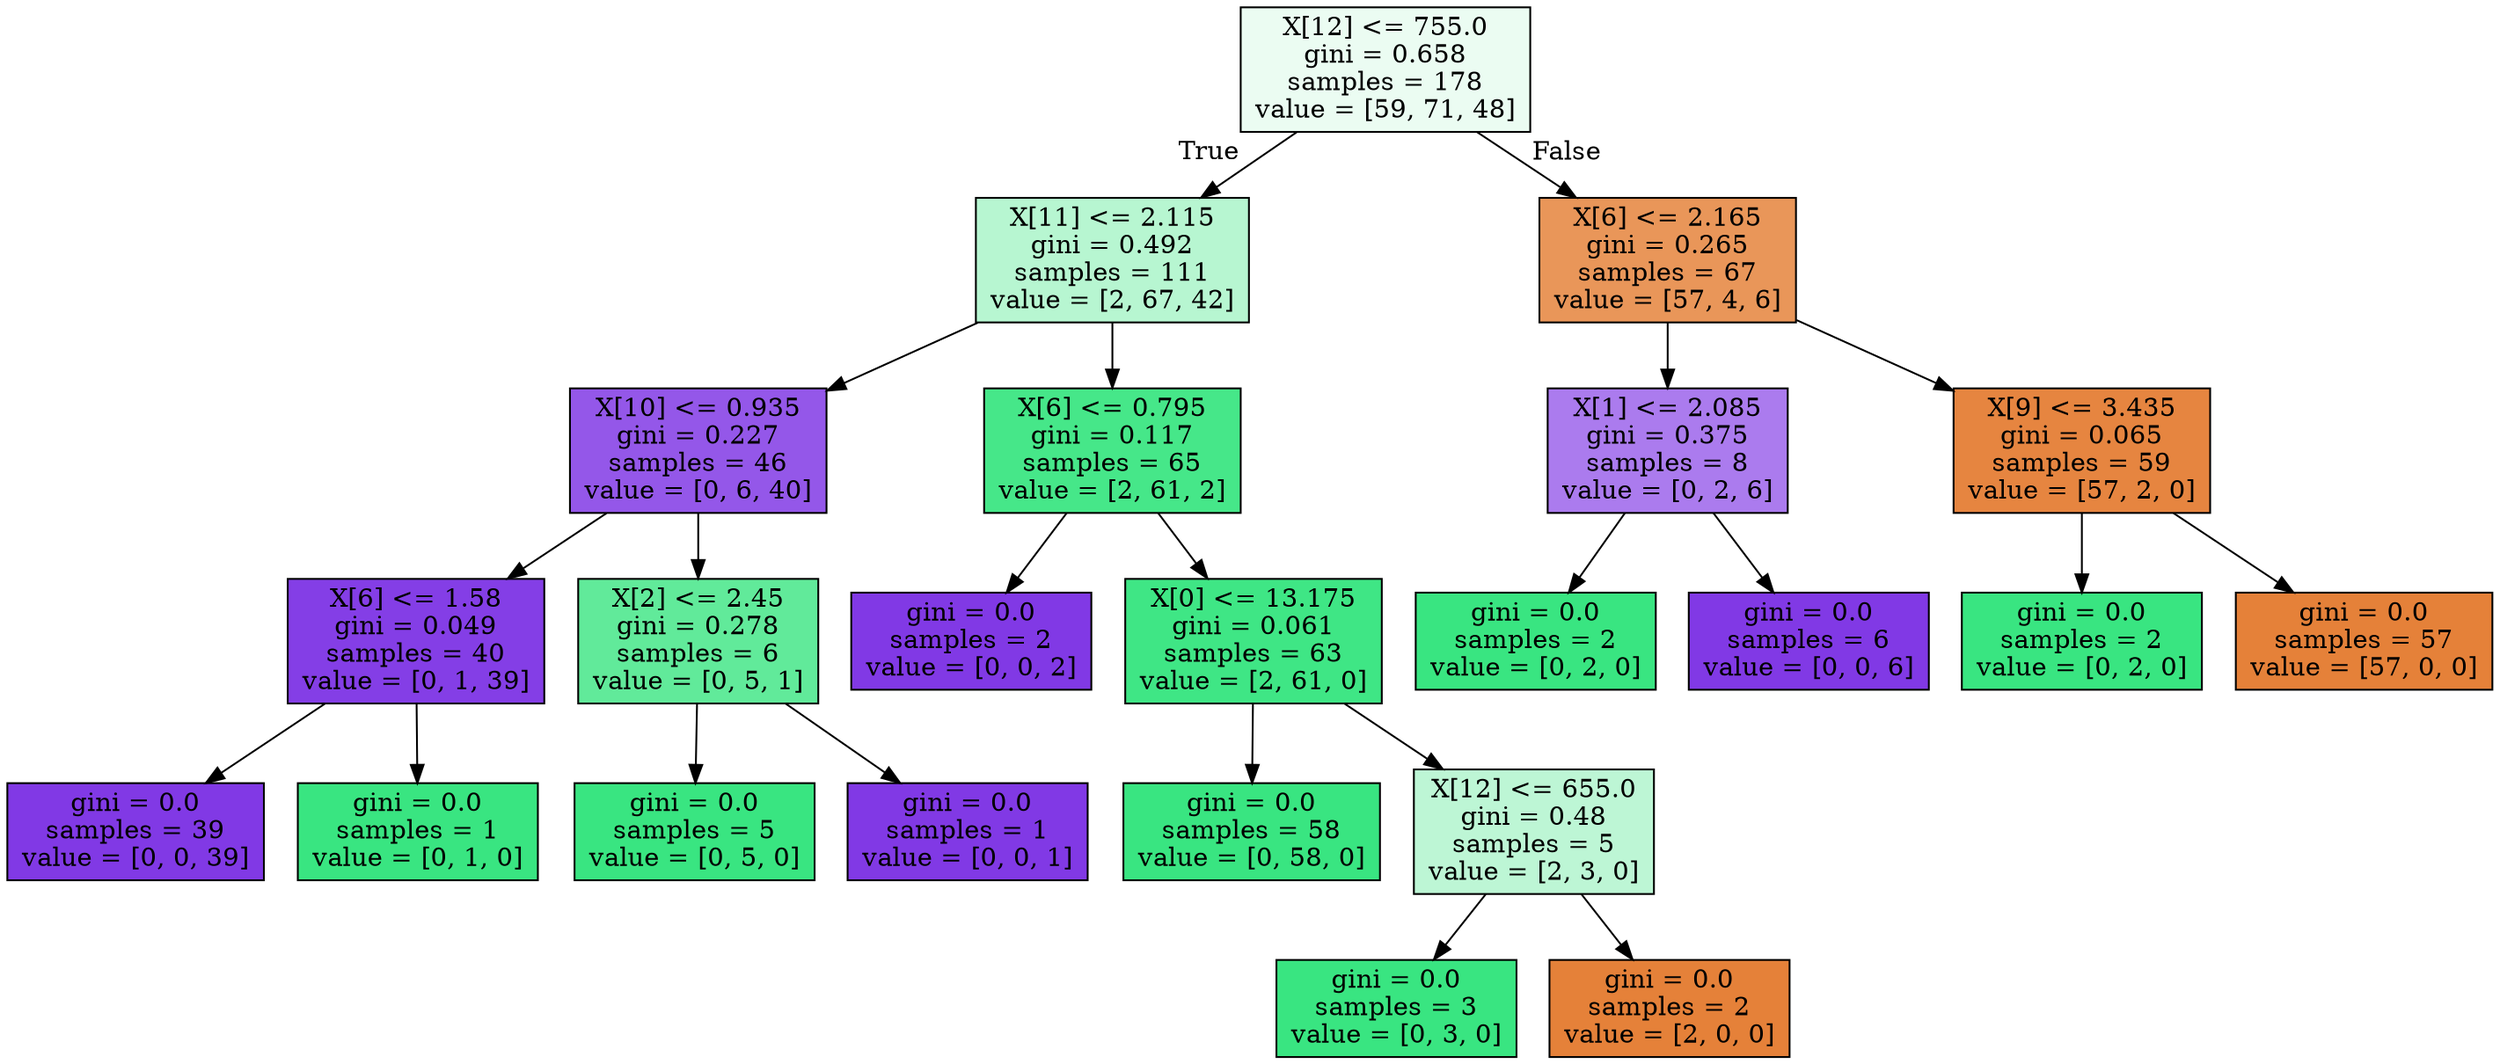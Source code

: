 digraph Tree {
node [shape=box, style="filled", color="black"] ;
0 [label="X[12] <= 755.0\ngini = 0.658\nsamples = 178\nvalue = [59, 71, 48]", fillcolor="#ebfcf2"] ;
1 [label="X[11] <= 2.115\ngini = 0.492\nsamples = 111\nvalue = [2, 67, 42]", fillcolor="#b7f6d1"] ;
0 -> 1 [labeldistance=2.5, labelangle=45, headlabel="True"] ;
2 [label="X[10] <= 0.935\ngini = 0.227\nsamples = 46\nvalue = [0, 6, 40]", fillcolor="#9457e9"] ;
1 -> 2 ;
3 [label="X[6] <= 1.58\ngini = 0.049\nsamples = 40\nvalue = [0, 1, 39]", fillcolor="#843ee6"] ;
2 -> 3 ;
4 [label="gini = 0.0\nsamples = 39\nvalue = [0, 0, 39]", fillcolor="#8139e5"] ;
3 -> 4 ;
5 [label="gini = 0.0\nsamples = 1\nvalue = [0, 1, 0]", fillcolor="#39e581"] ;
3 -> 5 ;
6 [label="X[2] <= 2.45\ngini = 0.278\nsamples = 6\nvalue = [0, 5, 1]", fillcolor="#61ea9a"] ;
2 -> 6 ;
7 [label="gini = 0.0\nsamples = 5\nvalue = [0, 5, 0]", fillcolor="#39e581"] ;
6 -> 7 ;
8 [label="gini = 0.0\nsamples = 1\nvalue = [0, 0, 1]", fillcolor="#8139e5"] ;
6 -> 8 ;
9 [label="X[6] <= 0.795\ngini = 0.117\nsamples = 65\nvalue = [2, 61, 2]", fillcolor="#46e789"] ;
1 -> 9 ;
10 [label="gini = 0.0\nsamples = 2\nvalue = [0, 0, 2]", fillcolor="#8139e5"] ;
9 -> 10 ;
11 [label="X[0] <= 13.175\ngini = 0.061\nsamples = 63\nvalue = [2, 61, 0]", fillcolor="#3fe685"] ;
9 -> 11 ;
12 [label="gini = 0.0\nsamples = 58\nvalue = [0, 58, 0]", fillcolor="#39e581"] ;
11 -> 12 ;
13 [label="X[12] <= 655.0\ngini = 0.48\nsamples = 5\nvalue = [2, 3, 0]", fillcolor="#bdf6d5"] ;
11 -> 13 ;
14 [label="gini = 0.0\nsamples = 3\nvalue = [0, 3, 0]", fillcolor="#39e581"] ;
13 -> 14 ;
15 [label="gini = 0.0\nsamples = 2\nvalue = [2, 0, 0]", fillcolor="#e58139"] ;
13 -> 15 ;
16 [label="X[6] <= 2.165\ngini = 0.265\nsamples = 67\nvalue = [57, 4, 6]", fillcolor="#e99659"] ;
0 -> 16 [labeldistance=2.5, labelangle=-45, headlabel="False"] ;
17 [label="X[1] <= 2.085\ngini = 0.375\nsamples = 8\nvalue = [0, 2, 6]", fillcolor="#ab7bee"] ;
16 -> 17 ;
18 [label="gini = 0.0\nsamples = 2\nvalue = [0, 2, 0]", fillcolor="#39e581"] ;
17 -> 18 ;
19 [label="gini = 0.0\nsamples = 6\nvalue = [0, 0, 6]", fillcolor="#8139e5"] ;
17 -> 19 ;
20 [label="X[9] <= 3.435\ngini = 0.065\nsamples = 59\nvalue = [57, 2, 0]", fillcolor="#e68540"] ;
16 -> 20 ;
21 [label="gini = 0.0\nsamples = 2\nvalue = [0, 2, 0]", fillcolor="#39e581"] ;
20 -> 21 ;
22 [label="gini = 0.0\nsamples = 57\nvalue = [57, 0, 0]", fillcolor="#e58139"] ;
20 -> 22 ;
}
